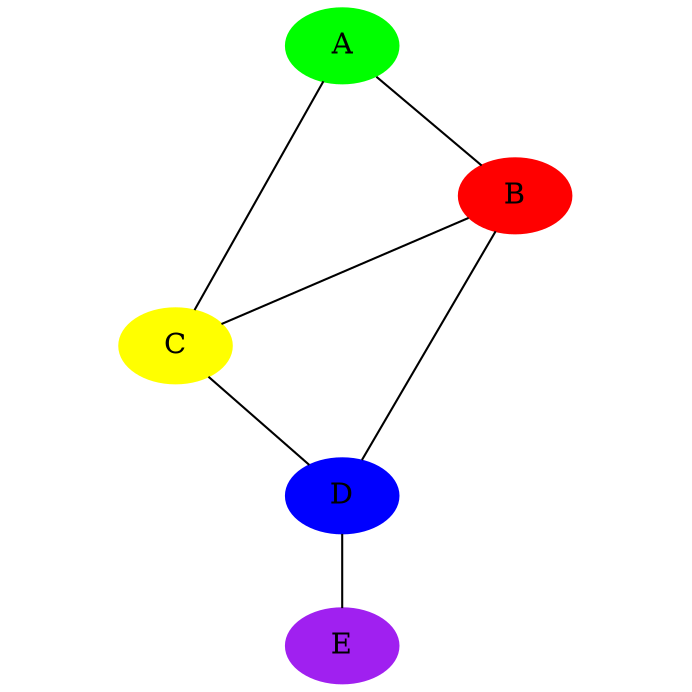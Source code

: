 graph
{
    node [style="filled"]
    ratio=1
    A -- B
    B -- {C,D}
    C -- {D,A}
    D -- E

    A [color=green]
    B [color=red]
    C [color=yellow]
    D [color=blue]
    E [color=purple]
}
